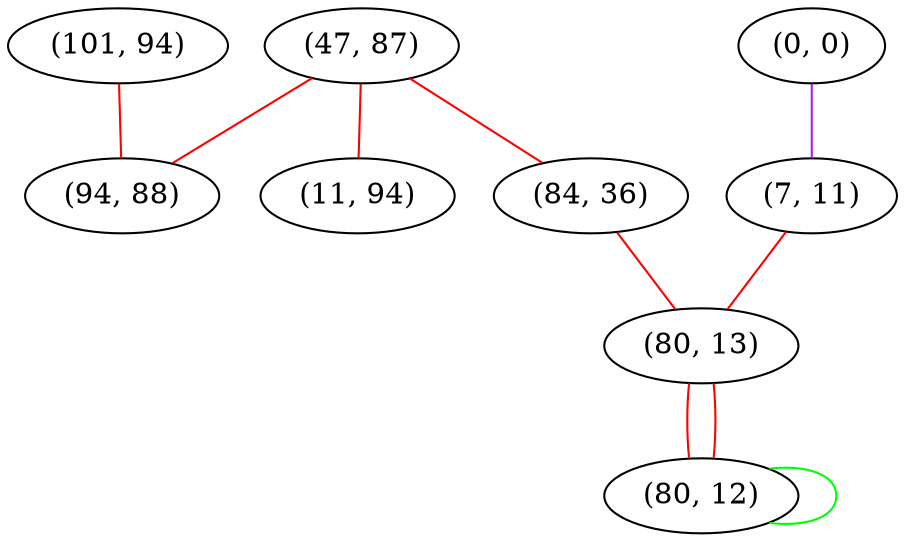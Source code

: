 graph "" {
"(101, 94)";
"(0, 0)";
"(47, 87)";
"(11, 94)";
"(7, 11)";
"(84, 36)";
"(80, 13)";
"(94, 88)";
"(80, 12)";
"(101, 94)" -- "(94, 88)"  [color=red, key=0, weight=1];
"(0, 0)" -- "(7, 11)"  [color=purple, key=0, weight=4];
"(47, 87)" -- "(84, 36)"  [color=red, key=0, weight=1];
"(47, 87)" -- "(94, 88)"  [color=red, key=0, weight=1];
"(47, 87)" -- "(11, 94)"  [color=red, key=0, weight=1];
"(7, 11)" -- "(80, 13)"  [color=red, key=0, weight=1];
"(84, 36)" -- "(80, 13)"  [color=red, key=0, weight=1];
"(80, 13)" -- "(80, 12)"  [color=red, key=0, weight=1];
"(80, 13)" -- "(80, 12)"  [color=red, key=1, weight=1];
"(80, 12)" -- "(80, 12)"  [color=green, key=0, weight=2];
}
